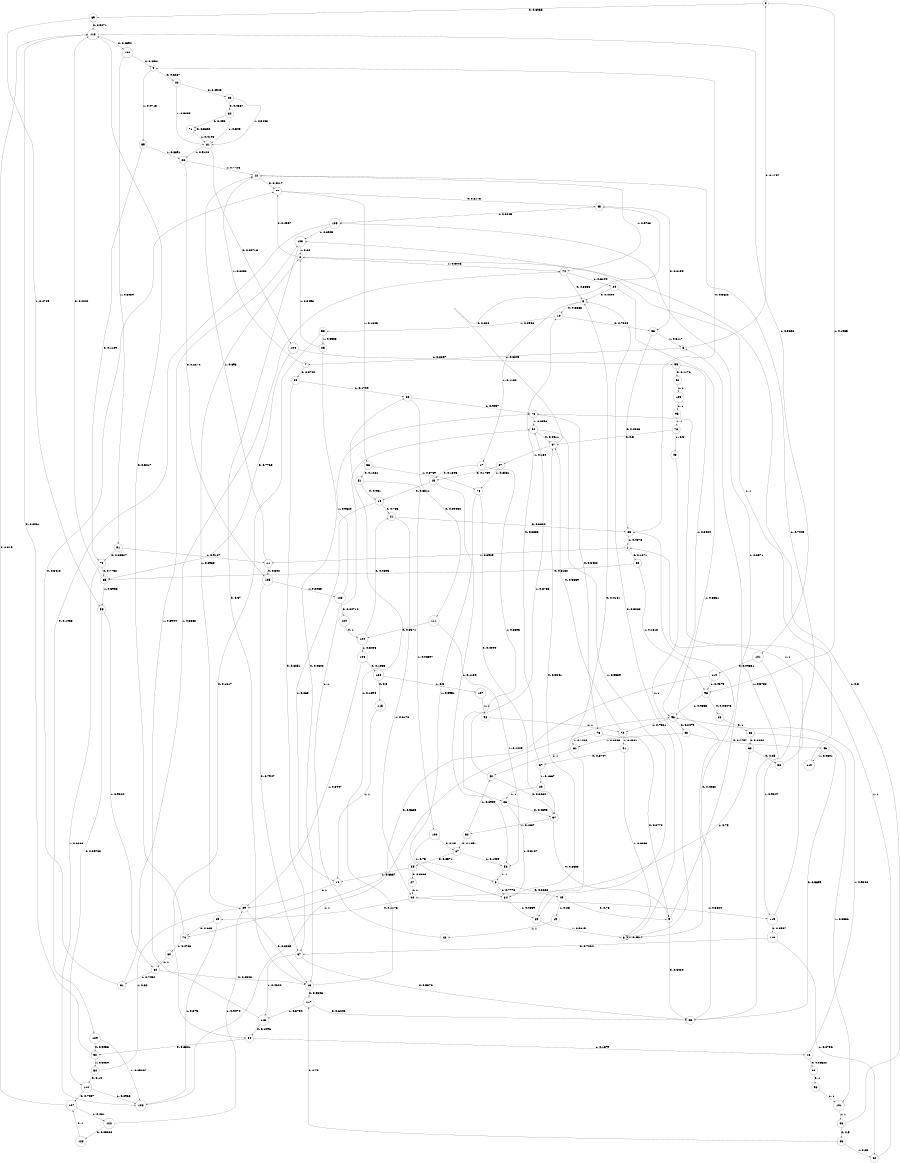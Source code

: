 digraph "ch23faceL10" {
size = "6,8.5";
ratio = "fill";
node [shape = circle];
node [fontsize = 24];
edge [fontsize = 24];
0 -> 69 [label = "0: 0.8065   "];
0 -> 98 [label = "1: 0.1935   "];
1 -> 50 [label = "0: 0.1071   "];
1 -> 11 [label = "1: 0.8929   "];
2 -> 77 [label = "0: 0.4957   "];
2 -> 74 [label = "1: 0.5043   "];
3 -> 49 [label = "0: 0.2222   "];
3 -> 34 [label = "1: 0.7778   "];
4 -> 22 [label = "0: 0.5287   "];
4 -> 59 [label = "1: 0.4713   "];
5 -> 10 [label = "0: 0.8868   "];
5 -> 17 [label = "1: 0.1132   "];
6 -> 5 [label = "0: 0.5083   "];
6 -> 6 [label = "1: 0.4917   "];
7 -> 85 [label = "0: 0.3742   "];
7 -> 12 [label = "1: 0.6258   "];
8 -> 0 [label = "0: 0.1757   "];
8 -> 7 [label = "1: 0.8243   "];
9 -> 63 [label = "0: 0.6429   "];
9 -> 105 [label = "1: 0.3571   "];
10 -> 38 [label = "0: 0.7044   "];
10 -> 53 [label = "1: 0.2956   "];
11 -> 125 [label = "0: 0.302    "];
11 -> 12 [label = "1: 0.698    "];
12 -> 77 [label = "0: 0.4217   "];
12 -> 74 [label = "1: 0.5783   "];
13 -> 117 [label = "0: 0.8306   "];
13 -> 80 [label = "1: 0.1694   "];
14 -> 21 [label = "0: 0.735    "];
14 -> 18 [label = "1: 0.265    "];
15 -> 14 [label = "0: 0.8811   "];
15 -> 58 [label = "1: 0.1189   "];
16 -> 86 [label = "0: 0.06522  "];
16 -> 93 [label = "1: 0.9348   "];
17 -> 15 [label = "0: 0.1305   "];
17 -> 26 [label = "1: 0.8695   "];
18 -> 29 [label = "1: 1        "];
19 -> 42 [label = "1: 1        "];
20 -> 26 [label = "1: 1        "];
21 -> 33 [label = "0: 0.3824   "];
21 -> 44 [label = "1: 0.6176   "];
22 -> 23 [label = "0: 0.4945   "];
22 -> 81 [label = "1: 0.5055   "];
23 -> 64 [label = "0: 0.4557   "];
23 -> 81 [label = "1: 0.5443   "];
24 -> 5 [label = "0: 0.4449   "];
24 -> 6 [label = "1: 0.5551   "];
25 -> 13 [label = "0: 0.4502   "];
25 -> 2 [label = "1: 0.5498   "];
26 -> 97 [label = "0: 0.4893   "];
26 -> 34 [label = "1: 0.5107   "];
27 -> 44 [label = "1: 1        "];
28 -> 125 [label = "0: 0.2274   "];
28 -> 12 [label = "1: 0.7726   "];
29 -> 13 [label = "0: 0.3065   "];
29 -> 2 [label = "1: 0.6935   "];
30 -> 13 [label = "0: 0.2548   "];
30 -> 31 [label = "1: 0.7452   "];
31 -> 77 [label = "0: 0.3412   "];
31 -> 74 [label = "1: 0.6588   "];
32 -> 118 [label = "0: 0.6061   "];
32 -> 54 [label = "1: 0.3939   "];
33 -> 4 [label = "0: 0.5622   "];
33 -> 1 [label = "1: 0.4378   "];
34 -> 47 [label = "0: 0.5641   "];
34 -> 39 [label = "1: 0.4359   "];
35 -> 27 [label = "0: 0.3333   "];
35 -> 18 [label = "1: 0.6667   "];
36 -> 1 [label = "1: 1        "];
37 -> 10 [label = "0: 0.8333   "];
37 -> 20 [label = "1: 0.1667   "];
38 -> 33 [label = "0: 0.4883   "];
38 -> 8 [label = "1: 0.5117   "];
39 -> 5 [label = "0: 0.4181   "];
39 -> 6 [label = "1: 0.5819   "];
40 -> 97 [label = "0: 0.3234   "];
40 -> 92 [label = "1: 0.6766   "];
41 -> 37 [label = "0: 0.3797   "];
41 -> 6 [label = "1: 0.6203   "];
42 -> 92 [label = "1: 1        "];
43 -> 6 [label = "1: 1        "];
44 -> 89 [label = "0: 0.1176   "];
44 -> 119 [label = "1: 0.8824   "];
45 -> 38 [label = "0: 0.6155   "];
45 -> 105 [label = "1: 0.3845   "];
46 -> 63 [label = "0: 0.5699   "];
46 -> 110 [label = "1: 0.4301   "];
47 -> 45 [label = "0: 0.836    "];
47 -> 57 [label = "1: 0.164    "];
48 -> 46 [label = "0: 0.7797   "];
48 -> 61 [label = "1: 0.2203   "];
49 -> 9 [label = "0: 0.75     "];
49 -> 19 [label = "1: 0.25     "];
50 -> 65 [label = "0: 0.8182   "];
50 -> 98 [label = "1: 0.1818   "];
51 -> 14 [label = "0: 0.931    "];
51 -> 100 [label = "1: 0.06897  "];
52 -> 87 [label = "0: 0.1091   "];
52 -> 40 [label = "1: 0.8909   "];
53 -> 84 [label = "0: 0.1617   "];
53 -> 25 [label = "1: 0.8383   "];
54 -> 112 [label = "0: 0.14     "];
54 -> 29 [label = "1: 0.86     "];
55 -> 112 [label = "0: 0.09763  "];
55 -> 30 [label = "1: 0.9024   "];
56 -> 51 [label = "0: 0.1231   "];
56 -> 76 [label = "1: 0.8769   "];
57 -> 15 [label = "0: 0.1739   "];
57 -> 76 [label = "1: 0.8261   "];
58 -> 3 [label = "1: 1        "];
59 -> 79 [label = "0: 0.1109   "];
59 -> 28 [label = "1: 0.8891   "];
60 -> 30 [label = "1: 1        "];
61 -> 40 [label = "1: 1        "];
62 -> 36 [label = "0: 0.25     "];
62 -> 44 [label = "1: 0.75     "];
63 -> 33 [label = "0: 0.4262   "];
63 -> 8 [label = "1: 0.5738   "];
64 -> 71 [label = "0: 0.455    "];
64 -> 81 [label = "1: 0.545    "];
65 -> 118 [label = "0: 0.4042   "];
65 -> 55 [label = "1: 0.5958   "];
66 -> 83 [label = "0: 0.5      "];
66 -> 2 [label = "1: 0.5      "];
67 -> 63 [label = "0: 0.5376   "];
67 -> 116 [label = "1: 0.4624   "];
68 -> 62 [label = "0: 0.4444   "];
68 -> 101 [label = "1: 0.5556   "];
69 -> 118 [label = "0: 0.5271   "];
69 -> 55 [label = "1: 0.4729   "];
70 -> 118 [label = "0: 0.5217   "];
70 -> 60 [label = "1: 0.4783   "];
71 -> 71 [label = "0: 0.5802   "];
71 -> 81 [label = "1: 0.4198   "];
72 -> 47 [label = "0: 0.5659   "];
72 -> 41 [label = "1: 0.4341   "];
73 -> 47 [label = "0: 0.5      "];
73 -> 43 [label = "1: 0.5      "];
74 -> 5 [label = "0: 0.3856   "];
74 -> 24 [label = "1: 0.6144   "];
75 -> 78 [label = "0: 0.3402   "];
75 -> 92 [label = "1: 0.6598   "];
76 -> 97 [label = "0: 0.4049   "];
76 -> 34 [label = "1: 0.5951   "];
77 -> 45 [label = "0: 0.8175   "];
77 -> 56 [label = "1: 0.1825   "];
78 -> 9 [label = "0: 0.8772   "];
78 -> 61 [label = "1: 0.1228   "];
79 -> 65 [label = "0: 0.7732   "];
79 -> 108 [label = "1: 0.2268   "];
80 -> 111 [label = "0: 0.09434  "];
80 -> 75 [label = "1: 0.9057   "];
81 -> 104 [label = "0: 0.08716  "];
81 -> 28 [label = "1: 0.9128   "];
82 -> 75 [label = "1: 1        "];
83 -> 117 [label = "0: 0.75     "];
83 -> 82 [label = "1: 0.25     "];
84 -> 32 [label = "0: 0.8321   "];
84 -> 16 [label = "1: 0.1679   "];
85 -> 67 [label = "0: 0.8251   "];
85 -> 80 [label = "1: 0.1749   "];
86 -> 96 [label = "0: 1        "];
87 -> 35 [label = "0: 0.8571   "];
87 -> 58 [label = "1: 0.1429   "];
88 -> 68 [label = "0: 1        "];
89 -> 70 [label = "0: 0.625    "];
89 -> 108 [label = "1: 0.375    "];
90 -> 109 [label = "1: 1        "];
91 -> 79 [label = "0: 0.08527  "];
91 -> 11 [label = "1: 0.9147   "];
92 -> 47 [label = "0: 0.4411   "];
92 -> 39 [label = "1: 0.5589   "];
93 -> 48 [label = "0: 0.2479   "];
93 -> 72 [label = "1: 0.7521   "];
94 -> 72 [label = "1: 1        "];
95 -> 73 [label = "1: 1        "];
96 -> 101 [label = "1: 1        "];
97 -> 9 [label = "0: 0.8663   "];
97 -> 52 [label = "1: 0.1337   "];
98 -> 88 [label = "0: 0.06475  "];
98 -> 93 [label = "1: 0.9353   "];
99 -> 90 [label = "0: 0.1176   "];
99 -> 93 [label = "1: 0.8824   "];
100 -> 87 [label = "0: 0.25     "];
100 -> 3 [label = "1: 0.75     "];
101 -> 66 [label = "1: 1        "];
102 -> 4 [label = "0: 0.4961   "];
102 -> 91 [label = "1: 0.5039   "];
103 -> 13 [label = "0: 0.37     "];
103 -> 2 [label = "1: 0.63     "];
104 -> 65 [label = "0: 0.7763   "];
104 -> 99 [label = "1: 0.2237   "];
105 -> 129 [label = "0: 0.1455   "];
105 -> 103 [label = "1: 0.8545   "];
106 -> 126 [label = "0: 0.1053   "];
106 -> 29 [label = "1: 0.8947   "];
107 -> 94 [label = "1: 1        "];
108 -> 93 [label = "1: 1        "];
109 -> 95 [label = "1: 1        "];
110 -> 103 [label = "1: 1        "];
111 -> 120 [label = "0: 0.8571   "];
111 -> 58 [label = "1: 0.1429   "];
112 -> 127 [label = "0: 0.7037   "];
112 -> 108 [label = "1: 0.2963   "];
113 -> 67 [label = "0: 0.7264   "];
113 -> 82 [label = "1: 0.2736   "];
114 -> 70 [label = "0: 0.5625   "];
114 -> 98 [label = "1: 0.4375   "];
115 -> 18 [label = "1: 1        "];
116 -> 84 [label = "0: 0.1096   "];
116 -> 103 [label = "1: 0.8904   "];
117 -> 63 [label = "0: 0.6246   "];
117 -> 116 [label = "1: 0.3754   "];
118 -> 102 [label = "0: 0.4394   "];
118 -> 121 [label = "1: 0.5606   "];
119 -> 113 [label = "0: 0.2957   "];
119 -> 12 [label = "1: 0.7043   "];
120 -> 21 [label = "0: 0.4595   "];
120 -> 106 [label = "1: 0.5405   "];
121 -> 114 [label = "0: 0.09531  "];
121 -> 119 [label = "1: 0.9047   "];
122 -> 128 [label = "0: 0.05263  "];
122 -> 29 [label = "1: 0.9474   "];
123 -> 124 [label = "0: 0.04714  "];
123 -> 75 [label = "1: 0.9529   "];
124 -> 120 [label = "0: 1        "];
125 -> 67 [label = "0: 0.7947   "];
125 -> 123 [label = "1: 0.2053   "];
126 -> 115 [label = "0: 0.5      "];
126 -> 107 [label = "1: 0.5      "];
127 -> 118 [label = "0: 0.519    "];
127 -> 122 [label = "1: 0.481    "];
128 -> 127 [label = "0: 1        "];
129 -> 32 [label = "0: 0.9053   "];
129 -> 108 [label = "1: 0.09467  "];
}